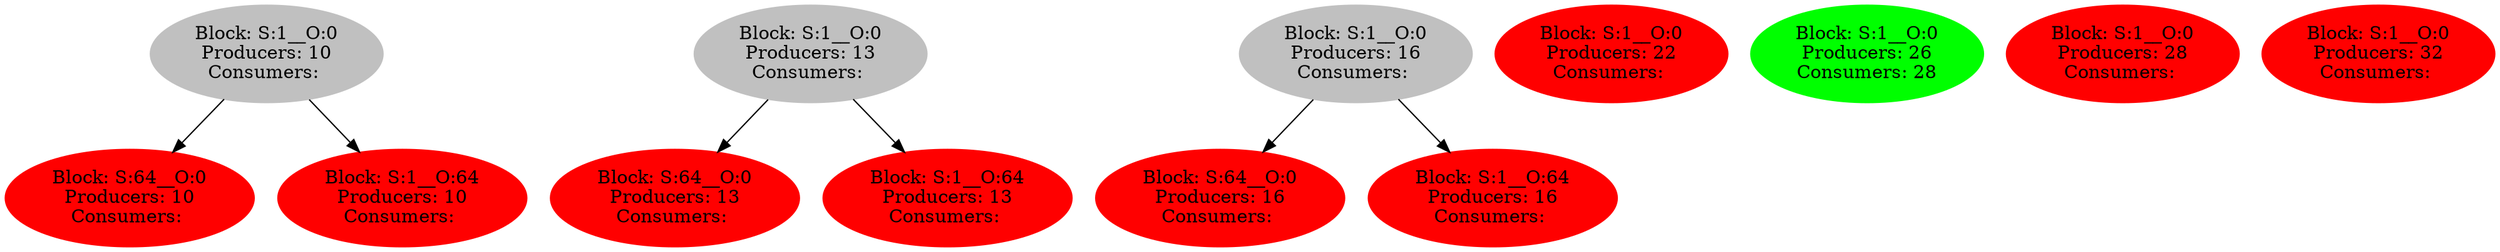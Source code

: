 strict digraph  {
0 [color=grey, label="Block: S:1__O:0
Producers: 10
Consumers: ", style=filled];
1 [color=red, label="Block: S:64__O:0
Producers: 10
Consumers: ", style=filled];
2 [color=red, label="Block: S:1__O:64
Producers: 10
Consumers: ", style=filled];
3 [color=grey, label="Block: S:1__O:0
Producers: 13
Consumers: ", style=filled];
4 [color=red, label="Block: S:64__O:0
Producers: 13
Consumers: ", style=filled];
5 [color=red, label="Block: S:1__O:64
Producers: 13
Consumers: ", style=filled];
6 [color=grey, label="Block: S:1__O:0
Producers: 16
Consumers: ", style=filled];
7 [color=red, label="Block: S:64__O:0
Producers: 16
Consumers: ", style=filled];
8 [color=red, label="Block: S:1__O:64
Producers: 16
Consumers: ", style=filled];
9 [color=red, label="Block: S:1__O:0
Producers: 22
Consumers: ", style=filled];
10 [color=green, label="Block: S:1__O:0
Producers: 26
Consumers: 28", style=filled];
11 [color=red, label="Block: S:1__O:0
Producers: 28
Consumers: ", style=filled];
12 [color=red, label="Block: S:1__O:0
Producers: 32
Consumers: ", style=filled];
0 -> 1;
0 -> 2;
3 -> 4;
3 -> 5;
6 -> 7;
6 -> 8;
}
